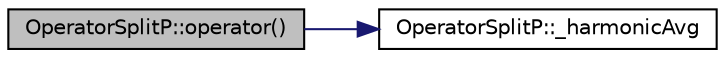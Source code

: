digraph "OperatorSplitP::operator()"
{
  edge [fontname="Helvetica",fontsize="10",labelfontname="Helvetica",labelfontsize="10"];
  node [fontname="Helvetica",fontsize="10",shape=record];
  rankdir="LR";
  Node1 [label="OperatorSplitP::operator()",height=0.2,width=0.4,color="black", fillcolor="grey75", style="filled", fontcolor="black"];
  Node1 -> Node2 [color="midnightblue",fontsize="10",style="solid",fontname="Helvetica"];
  Node2 [label="OperatorSplitP::_harmonicAvg",height=0.2,width=0.4,color="black", fillcolor="white", style="filled",URL="$struct_operator_split_p.html#a29fdbb5374bf0f021fe91c63ca9b7f24"];
}
